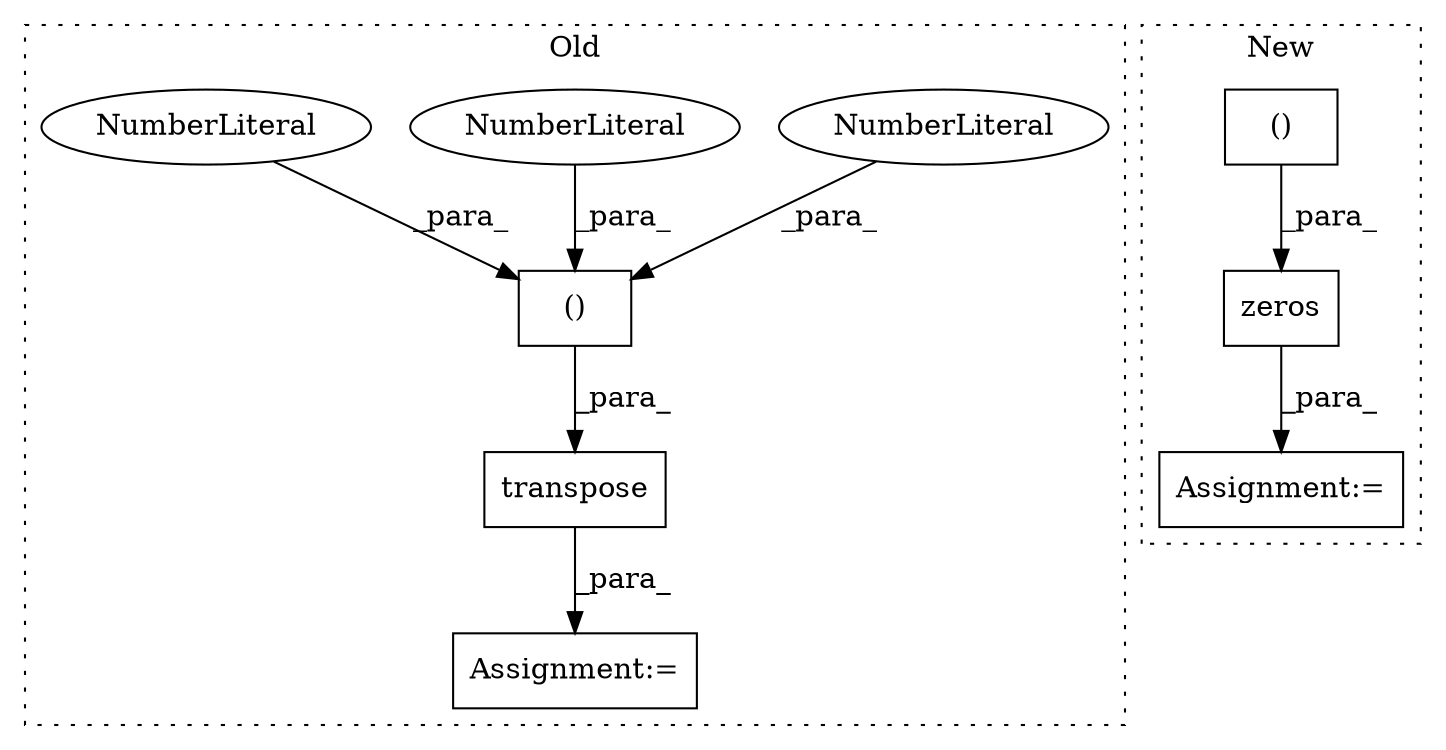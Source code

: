 digraph G {
subgraph cluster0 {
1 [label="transpose" a="32" s="2343,2404" l="10,2" shape="box"];
5 [label="Assignment:=" a="7" s="2336" l="1" shape="box"];
6 [label="()" a="106" s="2375" l="29" shape="box"];
7 [label="NumberLiteral" a="34" s="2403" l="1" shape="ellipse"];
8 [label="NumberLiteral" a="34" s="2389" l="1" shape="ellipse"];
9 [label="NumberLiteral" a="34" s="2375" l="1" shape="ellipse"];
label = "Old";
style="dotted";
}
subgraph cluster1 {
2 [label="zeros" a="32" s="1085,1142" l="11,1" shape="box"];
3 [label="Assignment:=" a="7" s="1078" l="1" shape="box"];
4 [label="()" a="106" s="1096" l="33" shape="box"];
label = "New";
style="dotted";
}
1 -> 5 [label="_para_"];
2 -> 3 [label="_para_"];
4 -> 2 [label="_para_"];
6 -> 1 [label="_para_"];
7 -> 6 [label="_para_"];
8 -> 6 [label="_para_"];
9 -> 6 [label="_para_"];
}